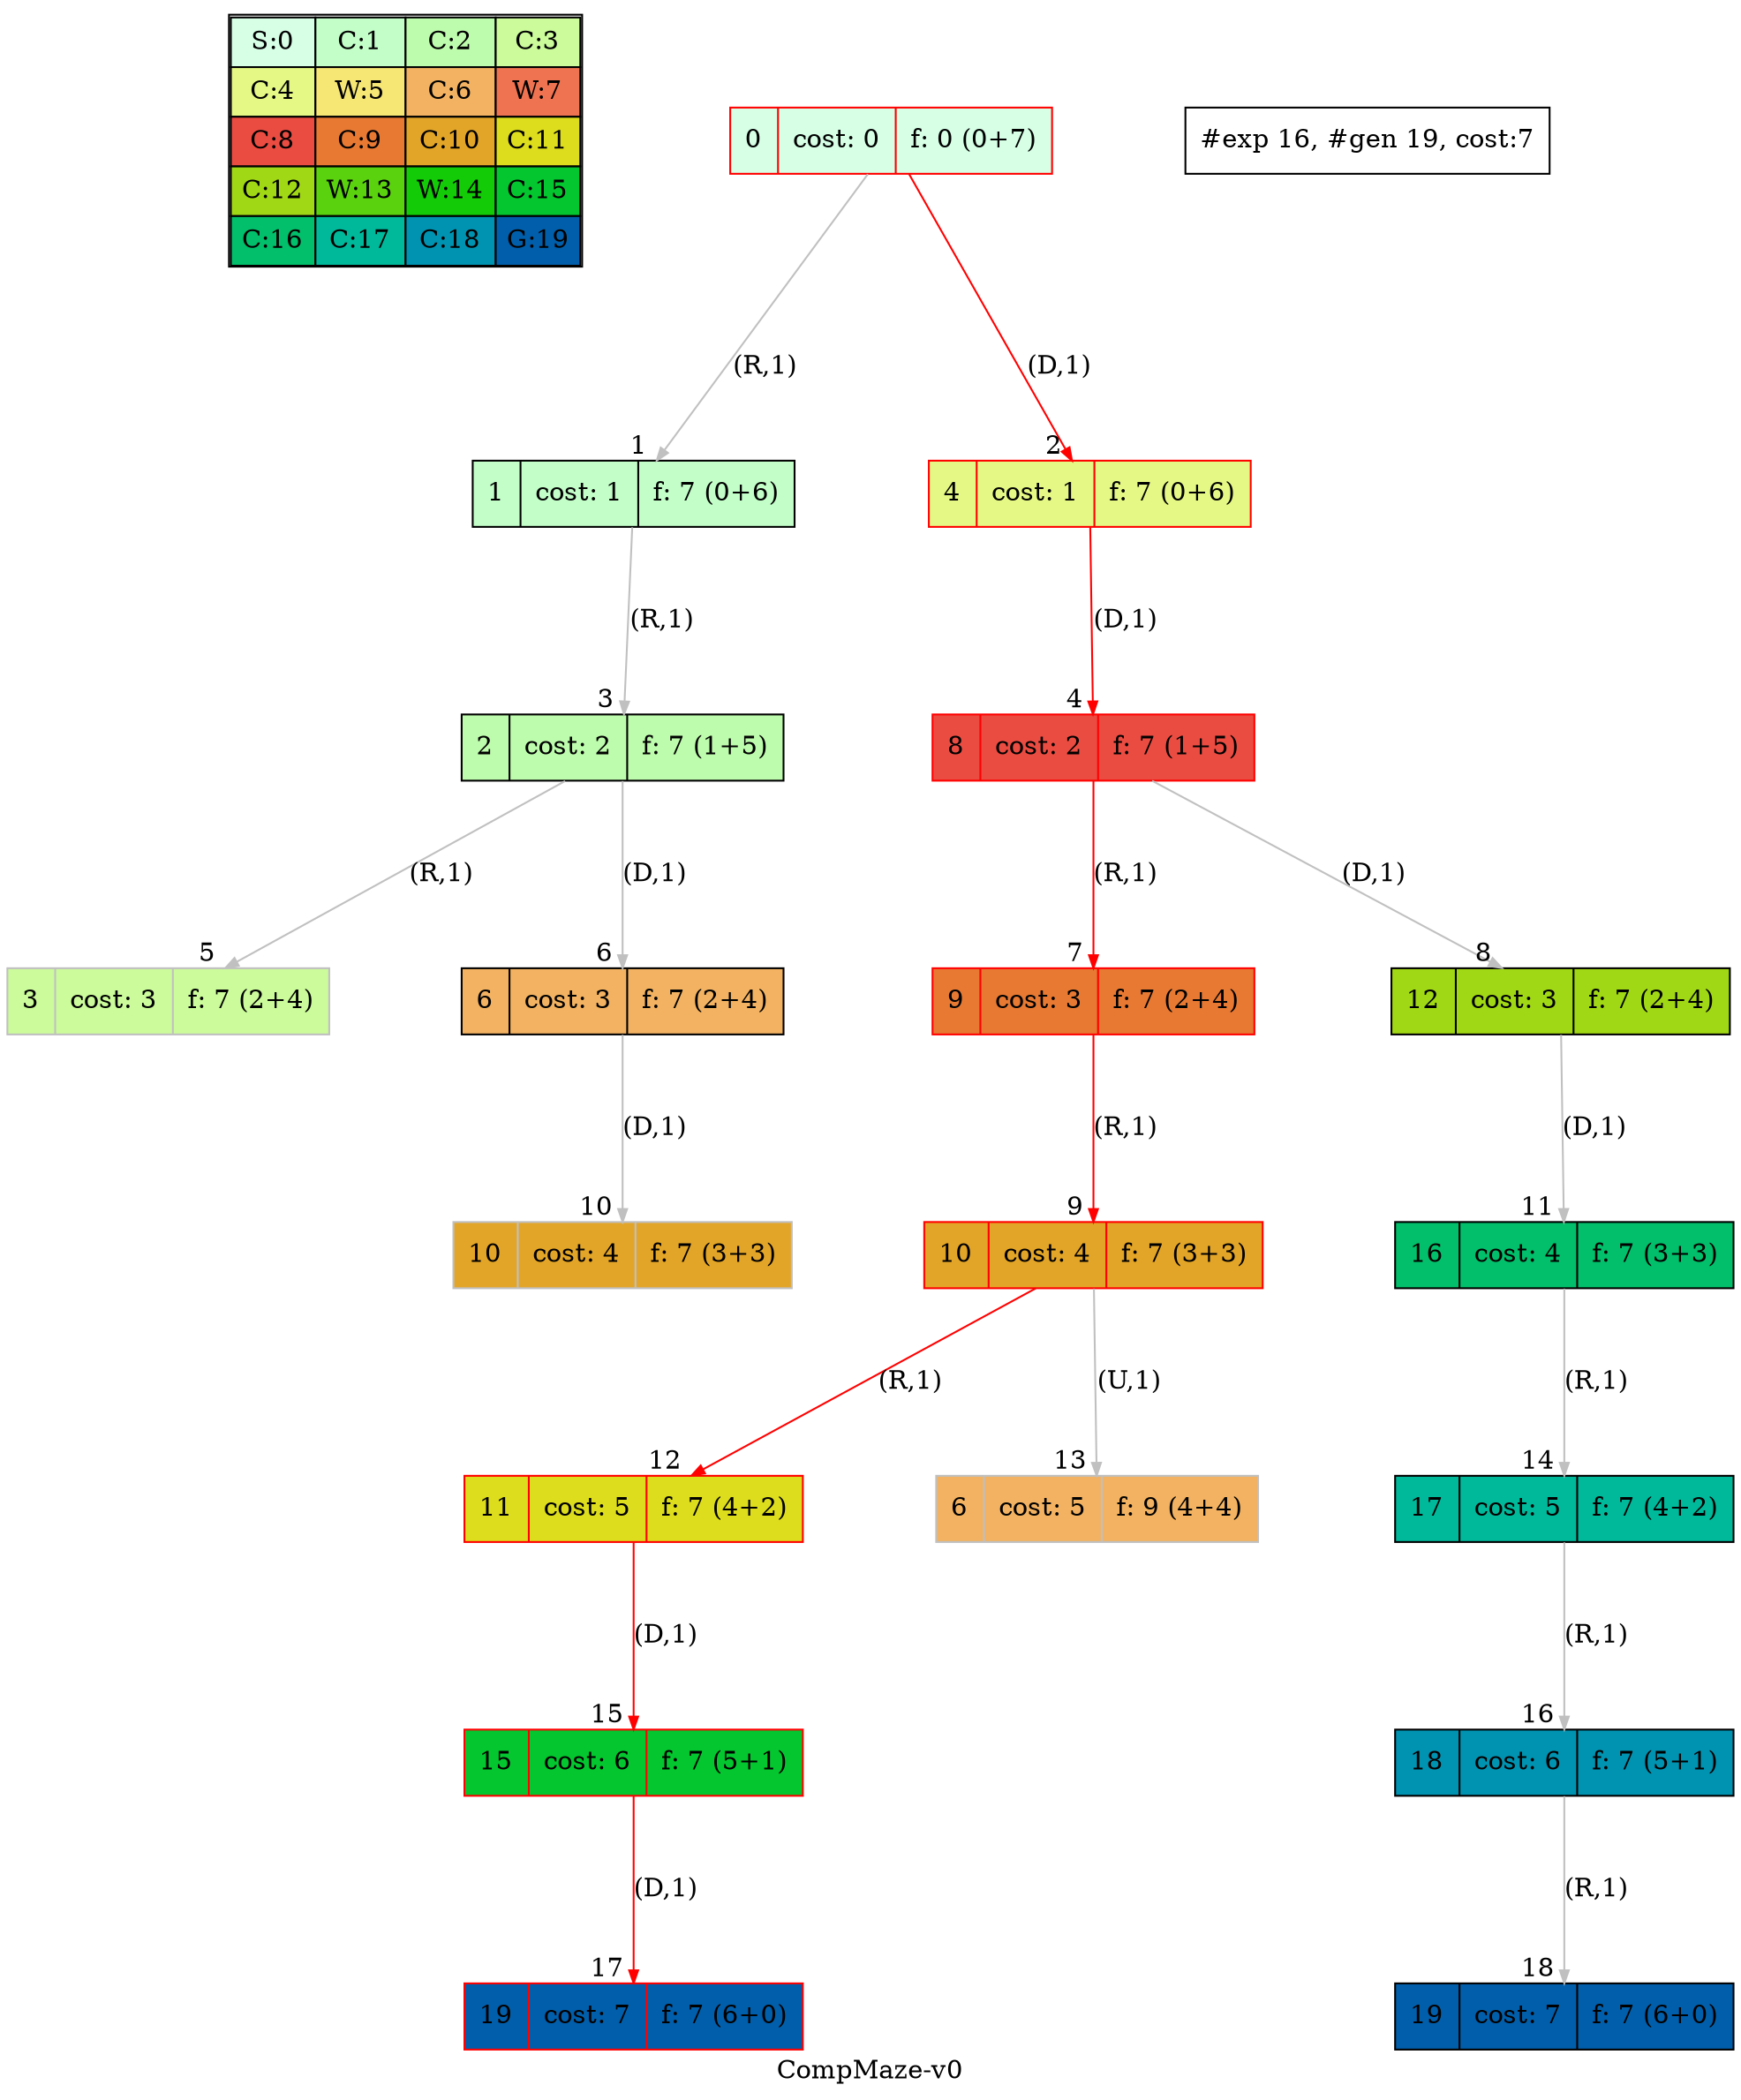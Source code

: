 digraph CompMaze { label="CompMaze-v0" nodesep=1 ranksep="1.2" node [shape=record] edge [arrowsize=0.7] 
subgraph MAP {label=Map;map [shape=plaintext label=<<table border="1" cellpadding="5" cellspacing="0" cellborder="1"><tr><td bgcolor="0.39803922 0.15947579 0.99679532 1.        ">S:0</td><td bgcolor="0.35098039 0.23194764 0.99315867 1.        ">C:1</td><td bgcolor="0.29607843 0.31486959 0.98720184 1.        ">C:2</td><td bgcolor="0.24901961 0.38410575 0.98063477 1.        ">C:3</td></tr><tr><td bgcolor="0.19411765 0.46220388 0.97128103 1.        ">C:4</td><td bgcolor="0.14705882 0.52643216 0.96182564 1.        ">W:5</td><td bgcolor="0.09215686 0.59770746 0.94913494 1.        ">C:6</td><td bgcolor="0.0372549  0.66454018 0.93467977 1.        ">W:7</td></tr><tr><td bgcolor="0.00980392 0.71791192 0.92090552 1.        ">C:8</td><td bgcolor="0.06470588 0.77520398 0.9032472  1.        ">C:9</td><td bgcolor="0.11176471 0.81974048 0.88677369 1.        ">C:10</td><td bgcolor="0.16666667 0.8660254  0.8660254  1.        ">C:11</td></tr><tr><td bgcolor="0.21372549 0.9005867  0.84695821 1.        ">C:12</td><td bgcolor="0.26862745 0.93467977 0.82325295 1.        ">W:13</td><td bgcolor="0.32352941 0.96182564 0.79801723 1.        ">W:14</td><td bgcolor="0.37058824 0.97940977 0.77520398 1.        ">C:15</td></tr><tr><td bgcolor="0.4254902  0.99315867 0.74725253 1.        ">C:16</td><td bgcolor="0.47254902 0.99907048 0.72218645 1.        ">C:17</td><td bgcolor="0.52745098 0.99907048 0.69169844 1.        ">C:18</td><td bgcolor="0.5745098  0.99315867 0.66454018 1.        ">G:19</td></tr></table>>]} 
"0_0" [label="<f0>0 |<f1> cost: 0 |<f2> f: 0 (0+7)", style=filled color=grey fillcolor="0.39803922 0.15947579 0.99679532 1.        "];  
"0_0" [label="<f0>0 |<f1> cost: 0 |<f2> f: 0 (0+7)", style=filled color=black color=red fillcolor="0.39803922 0.15947579 0.99679532 1.        "];  "0_0.1-1" [label="<f0>1 |<f1> cost: 1 |<f2> f: 7 (0+6)", style=filled color=grey fillcolor="0.35098039 0.23194764 0.99315867 1.        "];   "0_0" -> "0_0.1-1" [label="(R,1)" headlabel=" 1 " color=grey ]; 
"0_0.4-3" [label="<f0>4 |<f1> cost: 1 |<f2> f: 7 (0+6)", style=filled color=grey color=red fillcolor="0.19411765 0.46220388 0.97128103 1.        "];   "0_0" -> "0_0.4-3" [label="(D,1)" headlabel=" 2 " color=grey color=red ]; 
"0_0.1-1" [label="<f0>1 |<f1> cost: 1 |<f2> f: 7 (0+6)", style=filled color=black fillcolor="0.35098039 0.23194764 0.99315867 1.        "];  "0_0.1.2-1" [label="<f0>2 |<f1> cost: 2 |<f2> f: 7 (1+5)", style=filled color=grey fillcolor="0.29607843 0.31486959 0.98720184 1.        "];   "0_0.1-1" -> "0_0.1.2-1" [label="(R,1)" headlabel=" 3 " color=grey ]; 
"0_0.4-3" [label="<f0>4 |<f1> cost: 1 |<f2> f: 7 (0+6)", style=filled color=black color=red fillcolor="0.19411765 0.46220388 0.97128103 1.        "];  "0_0.4.8-3" [label="<f0>8 |<f1> cost: 2 |<f2> f: 7 (1+5)", style=filled color=grey color=red fillcolor="0.00980392 0.71791192 0.92090552 1.        "];   "0_0.4-3" -> "0_0.4.8-3" [label="(D,1)" headlabel=" 4 " color=grey color=red ]; 
"0_0.1.2-1" [label="<f0>2 |<f1> cost: 2 |<f2> f: 7 (1+5)", style=filled color=black fillcolor="0.29607843 0.31486959 0.98720184 1.        "];  "0_0.1.2.3-1" [label="<f0>3 |<f1> cost: 3 |<f2> f: 7 (2+4)", style=filled color=grey fillcolor="0.24901961 0.38410575 0.98063477 1.        "];   "0_0.1.2-1" -> "0_0.1.2.3-1" [label="(R,1)" headlabel=" 5 " color=grey ]; 
"0_0.1.2.6-3" [label="<f0>6 |<f1> cost: 3 |<f2> f: 7 (2+4)", style=filled color=grey fillcolor="0.09215686 0.59770746 0.94913494 1.        "];   "0_0.1.2-1" -> "0_0.1.2.6-3" [label="(D,1)" headlabel=" 6 " color=grey ]; 
"0_0.4.8-3" [label="<f0>8 |<f1> cost: 2 |<f2> f: 7 (1+5)", style=filled color=black color=red fillcolor="0.00980392 0.71791192 0.92090552 1.        "];  "0_0.4.8.9-1" [label="<f0>9 |<f1> cost: 3 |<f2> f: 7 (2+4)", style=filled color=grey color=red fillcolor="0.06470588 0.77520398 0.9032472  1.        "];   "0_0.4.8-3" -> "0_0.4.8.9-1" [label="(R,1)" headlabel=" 7 " color=grey color=red ]; 
"0_0.4.8.12-3" [label="<f0>12 |<f1> cost: 3 |<f2> f: 7 (2+4)", style=filled color=grey fillcolor="0.21372549 0.9005867  0.84695821 1.        "];   "0_0.4.8-3" -> "0_0.4.8.12-3" [label="(D,1)" headlabel=" 8 " color=grey ]; 
"0_0.4.8.9-1" [label="<f0>9 |<f1> cost: 3 |<f2> f: 7 (2+4)", style=filled color=black color=red fillcolor="0.06470588 0.77520398 0.9032472  1.        "];  "0_0.4.8.9.10-1" [label="<f0>10 |<f1> cost: 4 |<f2> f: 7 (3+3)", style=filled color=grey color=red fillcolor="0.11176471 0.81974048 0.88677369 1.        "];   "0_0.4.8.9-1" -> "0_0.4.8.9.10-1" [label="(R,1)" headlabel=" 9 " color=grey color=red ]; 
"0_0.1.2.6-3" [label="<f0>6 |<f1> cost: 3 |<f2> f: 7 (2+4)", style=filled color=black fillcolor="0.09215686 0.59770746 0.94913494 1.        "];  "0_0.1.2.6.10-3" [label="<f0>10 |<f1> cost: 4 |<f2> f: 7 (3+3)", style=filled color=grey fillcolor="0.11176471 0.81974048 0.88677369 1.        "];   "0_0.1.2.6-3" -> "0_0.1.2.6.10-3" [label="(D,1)" headlabel=" 10 " color=grey ]; 
"0_0.4.8.12-3" [label="<f0>12 |<f1> cost: 3 |<f2> f: 7 (2+4)", style=filled color=black fillcolor="0.21372549 0.9005867  0.84695821 1.        "];  "0_0.4.8.12.16-3" [label="<f0>16 |<f1> cost: 4 |<f2> f: 7 (3+3)", style=filled color=grey fillcolor="0.4254902  0.99315867 0.74725253 1.        "];   "0_0.4.8.12-3" -> "0_0.4.8.12.16-3" [label="(D,1)" headlabel=" 11 " color=grey ]; 
"0_0.4.8.9.10-1" [label="<f0>10 |<f1> cost: 4 |<f2> f: 7 (3+3)", style=filled color=black color=red fillcolor="0.11176471 0.81974048 0.88677369 1.        "];  "0_0.4.8.9.10.11-1" [label="<f0>11 |<f1> cost: 5 |<f2> f: 7 (4+2)", style=filled color=grey color=red fillcolor="0.16666667 0.8660254  0.8660254  1.        "];   "0_0.4.8.9.10-1" -> "0_0.4.8.9.10.11-1" [label="(R,1)" headlabel=" 12 " color=grey color=red ]; 
"0_0.4.8.9.10.6-2" [label="<f0>6 |<f1> cost: 5 |<f2> f: 9 (4+4)", style=filled color=grey fillcolor="0.09215686 0.59770746 0.94913494 1.        "];   "0_0.4.8.9.10-1" -> "0_0.4.8.9.10.6-2" [label="(U,1)" headlabel=" 13 " color=grey ]; 
"0_0.4.8.12.16-3" [label="<f0>16 |<f1> cost: 4 |<f2> f: 7 (3+3)", style=filled color=black fillcolor="0.4254902  0.99315867 0.74725253 1.        "];  "0_0.4.8.12.16.17-1" [label="<f0>17 |<f1> cost: 5 |<f2> f: 7 (4+2)", style=filled color=grey fillcolor="0.47254902 0.99907048 0.72218645 1.        "];   "0_0.4.8.12.16-3" -> "0_0.4.8.12.16.17-1" [label="(R,1)" headlabel=" 14 " color=grey ]; 
"0_0.4.8.9.10.11-1" [label="<f0>11 |<f1> cost: 5 |<f2> f: 7 (4+2)", style=filled color=black color=red fillcolor="0.16666667 0.8660254  0.8660254  1.        "];  "0_0.4.8.9.10.11.15-3" [label="<f0>15 |<f1> cost: 6 |<f2> f: 7 (5+1)", style=filled color=grey color=red fillcolor="0.37058824 0.97940977 0.77520398 1.        "];   "0_0.4.8.9.10.11-1" -> "0_0.4.8.9.10.11.15-3" [label="(D,1)" headlabel=" 15 " color=grey color=red ]; 
"0_0.4.8.12.16.17-1" [label="<f0>17 |<f1> cost: 5 |<f2> f: 7 (4+2)", style=filled color=black fillcolor="0.47254902 0.99907048 0.72218645 1.        "];  "0_0.4.8.12.16.17.18-1" [label="<f0>18 |<f1> cost: 6 |<f2> f: 7 (5+1)", style=filled color=grey fillcolor="0.52745098 0.99907048 0.69169844 1.        "];   "0_0.4.8.12.16.17-1" -> "0_0.4.8.12.16.17.18-1" [label="(R,1)" headlabel=" 16 " color=grey ]; 
"0_0.4.8.9.10.11.15-3" [label="<f0>15 |<f1> cost: 6 |<f2> f: 7 (5+1)", style=filled color=black color=red fillcolor="0.37058824 0.97940977 0.77520398 1.        "];  "0_0.4.8.9.10.11.15.19-3" [label="<f0>19 |<f1> cost: 7 |<f2> f: 7 (6+0)", style=filled color=black color=red fillcolor="0.5745098  0.99315867 0.66454018 1.        "]; /*GOALSTATE*/  "0_0.4.8.9.10.11.15-3" -> "0_0.4.8.9.10.11.15.19-3" [label="(D,1)" headlabel=" 17 " color=grey color=red ]; 
"0_0.4.8.12.16.17.18-1" [label="<f0>18 |<f1> cost: 6 |<f2> f: 7 (5+1)", style=filled color=black fillcolor="0.52745098 0.99907048 0.69169844 1.        "];  "0_0.4.8.12.16.17.18.19-1" [label="<f0>19 |<f1> cost: 7 |<f2> f: 7 (6+0)", style=filled color=black fillcolor="0.5745098  0.99315867 0.66454018 1.        "]; /*GOALSTATE*/  "0_0.4.8.12.16.17.18-1" -> "0_0.4.8.12.16.17.18.19-1" [label="(R,1)" headlabel=" 18 " color=grey ];
"#exp 16, #gen 19, cost:7" [ shape=box ]; }
